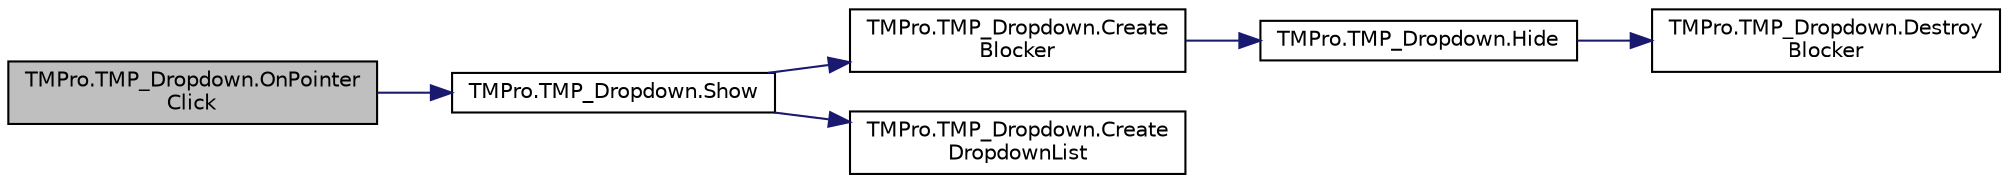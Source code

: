digraph "TMPro.TMP_Dropdown.OnPointerClick"
{
 // LATEX_PDF_SIZE
  edge [fontname="Helvetica",fontsize="10",labelfontname="Helvetica",labelfontsize="10"];
  node [fontname="Helvetica",fontsize="10",shape=record];
  rankdir="LR";
  Node1 [label="TMPro.TMP_Dropdown.OnPointer\lClick",height=0.2,width=0.4,color="black", fillcolor="grey75", style="filled", fontcolor="black",tooltip="Handling for when the dropdown is initially 'clicked'. Typically shows the dropdown"];
  Node1 -> Node2 [color="midnightblue",fontsize="10",style="solid",fontname="Helvetica"];
  Node2 [label="TMPro.TMP_Dropdown.Show",height=0.2,width=0.4,color="black", fillcolor="white", style="filled",URL="$class_t_m_pro_1_1_t_m_p___dropdown.html#ae309311315603a4869384e1591842a73",tooltip="Show the dropdown."];
  Node2 -> Node3 [color="midnightblue",fontsize="10",style="solid",fontname="Helvetica"];
  Node3 [label="TMPro.TMP_Dropdown.Create\lBlocker",height=0.2,width=0.4,color="black", fillcolor="white", style="filled",URL="$class_t_m_pro_1_1_t_m_p___dropdown.html#aaaca2aca289284551cb768b4de31123d",tooltip="Create a blocker that blocks clicks to other controls while the dropdown list is open."];
  Node3 -> Node4 [color="midnightblue",fontsize="10",style="solid",fontname="Helvetica"];
  Node4 [label="TMPro.TMP_Dropdown.Hide",height=0.2,width=0.4,color="black", fillcolor="white", style="filled",URL="$class_t_m_pro_1_1_t_m_p___dropdown.html#a7b1a625bbfae2222ce459deb2df40afd",tooltip="Hide the dropdown list. I.e. close it."];
  Node4 -> Node5 [color="midnightblue",fontsize="10",style="solid",fontname="Helvetica"];
  Node5 [label="TMPro.TMP_Dropdown.Destroy\lBlocker",height=0.2,width=0.4,color="black", fillcolor="white", style="filled",URL="$class_t_m_pro_1_1_t_m_p___dropdown.html#a1bf1e08099436573116705840810dc3f",tooltip="Convenience method to explicitly destroy the previously generated blocker object"];
  Node2 -> Node6 [color="midnightblue",fontsize="10",style="solid",fontname="Helvetica"];
  Node6 [label="TMPro.TMP_Dropdown.Create\lDropdownList",height=0.2,width=0.4,color="black", fillcolor="white", style="filled",URL="$class_t_m_pro_1_1_t_m_p___dropdown.html#ae6ae9d5a3c350ec81e2108ad6ccf254e",tooltip="Create the dropdown list to be shown when the dropdown is clicked. The dropdown list should correspon..."];
}
